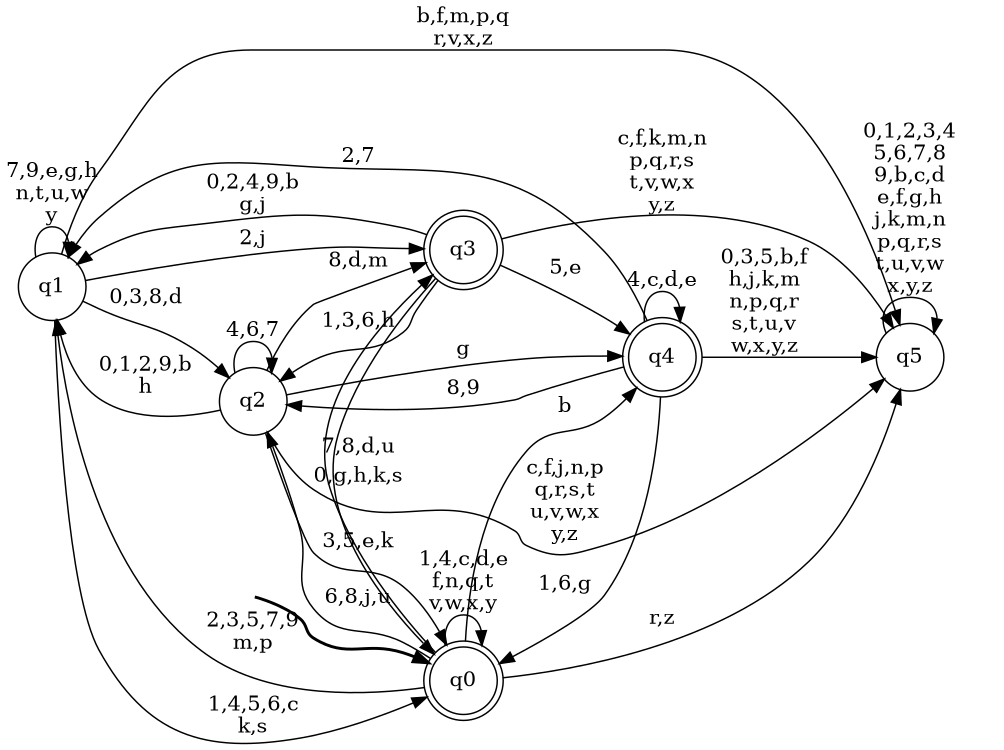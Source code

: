 digraph BlueStar {
__start0 [style = invis, shape = none, label = "", width = 0, height = 0];

rankdir=LR;
size="8,5";

s0 [style="rounded,filled", color="black", fillcolor="white" shape="doublecircle", label="q0"];
s1 [style="filled", color="black", fillcolor="white" shape="circle", label="q1"];
s2 [style="filled", color="black", fillcolor="white" shape="circle", label="q2"];
s3 [style="rounded,filled", color="black", fillcolor="white" shape="doublecircle", label="q3"];
s4 [style="rounded,filled", color="black", fillcolor="white" shape="doublecircle", label="q4"];
s5 [style="filled", color="black", fillcolor="white" shape="circle", label="q5"];
subgraph cluster_main { 
	graph [pad=".75", ranksep="0.15", nodesep="0.15"];
	 style=invis; 
	__start0 -> s0 [penwidth=2];
}
s0 -> s0 [label="1,4,c,d,e\nf,n,q,t\nv,w,x,y"];
s0 -> s1 [label="2,3,5,7,9\nm,p"];
s0 -> s2 [label="6,8,j,u"];
s0 -> s3 [label="0,g,h,k,s"];
s0 -> s4 [label="b"];
s0 -> s5 [label="r,z"];
s1 -> s0 [label="1,4,5,6,c\nk,s"];
s1 -> s1 [label="7,9,e,g,h\nn,t,u,w\ny"];
s1 -> s2 [label="0,3,8,d"];
s1 -> s3 [label="2,j"];
s1 -> s5 [label="b,f,m,p,q\nr,v,x,z"];
s2 -> s0 [label="3,5,e,k"];
s2 -> s1 [label="0,1,2,9,b\nh"];
s2 -> s2 [label="4,6,7"];
s2 -> s3 [label="8,d,m"];
s2 -> s4 [label="g"];
s2 -> s5 [label="c,f,j,n,p\nq,r,s,t\nu,v,w,x\ny,z"];
s3 -> s0 [label="7,8,d,u"];
s3 -> s1 [label="0,2,4,9,b\ng,j"];
s3 -> s2 [label="1,3,6,h"];
s3 -> s4 [label="5,e"];
s3 -> s5 [label="c,f,k,m,n\np,q,r,s\nt,v,w,x\ny,z"];
s4 -> s0 [label="1,6,g"];
s4 -> s1 [label="2,7"];
s4 -> s2 [label="8,9"];
s4 -> s4 [label="4,c,d,e"];
s4 -> s5 [label="0,3,5,b,f\nh,j,k,m\nn,p,q,r\ns,t,u,v\nw,x,y,z"];
s5 -> s5 [label="0,1,2,3,4\n5,6,7,8\n9,b,c,d\ne,f,g,h\nj,k,m,n\np,q,r,s\nt,u,v,w\nx,y,z"];

}